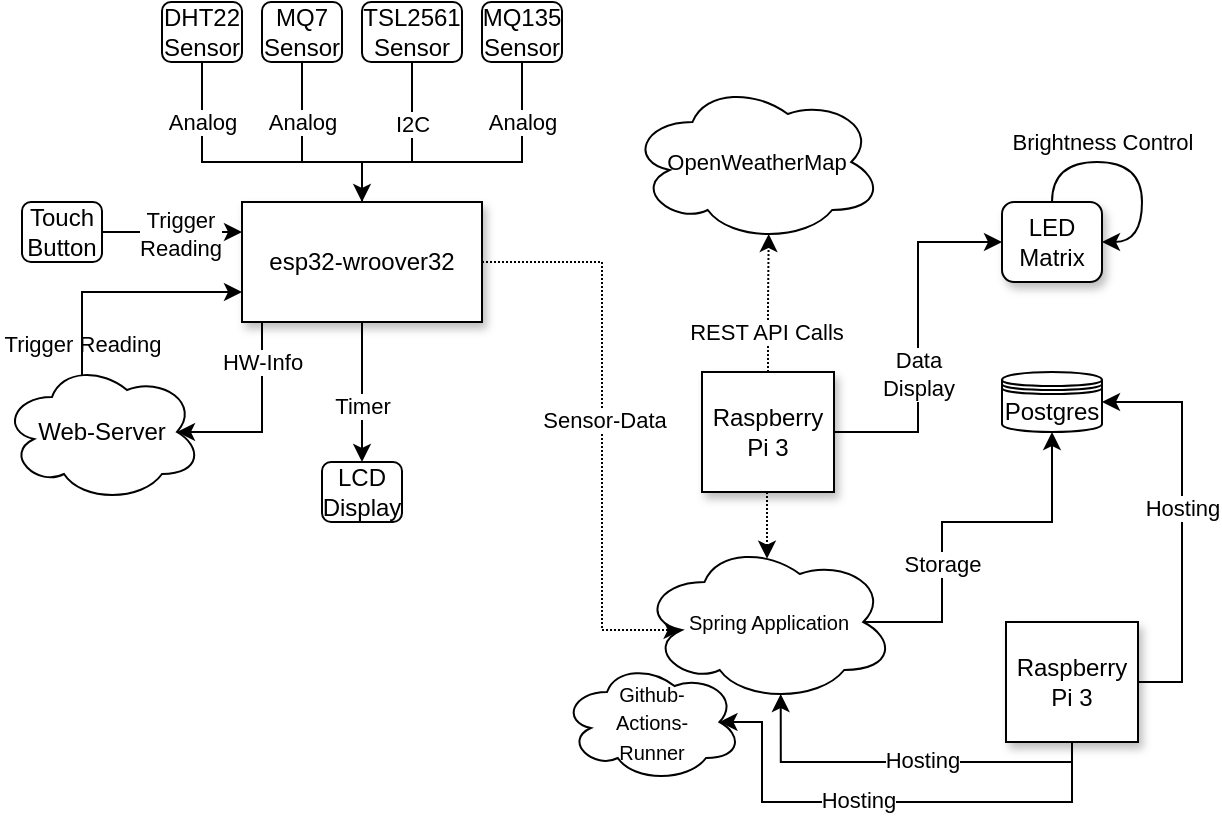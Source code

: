 <mxfile version="28.0.7">
  <diagram name="Seite-1" id="IE9IpigzB-XSyIbfN3Uv">
    <mxGraphModel dx="984" dy="520" grid="1" gridSize="10" guides="1" tooltips="1" connect="1" arrows="1" fold="1" page="1" pageScale="1" pageWidth="827" pageHeight="1169" math="0" shadow="0">
      <root>
        <mxCell id="0" />
        <mxCell id="1" parent="0" />
        <mxCell id="DrZL57TYYDfvQZiiDiuW-19" style="edgeStyle=orthogonalEdgeStyle;rounded=0;orthogonalLoop=1;jettySize=auto;html=1;entryX=0.5;entryY=0;entryDx=0;entryDy=0;" parent="1" source="DrZL57TYYDfvQZiiDiuW-6" target="DrZL57TYYDfvQZiiDiuW-18" edge="1">
          <mxGeometry relative="1" as="geometry" />
        </mxCell>
        <mxCell id="DrZL57TYYDfvQZiiDiuW-33" value="Timer" style="edgeLabel;html=1;align=center;verticalAlign=middle;resizable=0;points=[];" parent="DrZL57TYYDfvQZiiDiuW-19" vertex="1" connectable="0">
          <mxGeometry x="-0.624" y="1" relative="1" as="geometry">
            <mxPoint x="-1" y="29" as="offset" />
          </mxGeometry>
        </mxCell>
        <mxCell id="DrZL57TYYDfvQZiiDiuW-6" value="esp32-wroover32" style="rounded=0;whiteSpace=wrap;html=1;shadow=1;glass=0;" parent="1" vertex="1">
          <mxGeometry x="120" y="390" width="120" height="60" as="geometry" />
        </mxCell>
        <mxCell id="DrZL57TYYDfvQZiiDiuW-66" style="edgeStyle=orthogonalEdgeStyle;rounded=0;orthogonalLoop=1;jettySize=auto;html=1;endArrow=none;endFill=0;" parent="1" source="DrZL57TYYDfvQZiiDiuW-8" edge="1">
          <mxGeometry relative="1" as="geometry">
            <mxPoint x="180" y="390" as="targetPoint" />
            <Array as="points">
              <mxPoint x="205" y="370" />
              <mxPoint x="180" y="370" />
            </Array>
          </mxGeometry>
        </mxCell>
        <mxCell id="DrZL57TYYDfvQZiiDiuW-68" value="I2C" style="edgeLabel;html=1;align=center;verticalAlign=middle;resizable=0;points=[];" parent="DrZL57TYYDfvQZiiDiuW-66" vertex="1" connectable="0">
          <mxGeometry x="-0.592" relative="1" as="geometry">
            <mxPoint y="11" as="offset" />
          </mxGeometry>
        </mxCell>
        <mxCell id="DrZL57TYYDfvQZiiDiuW-8" value="TSL2561 Sensor" style="rounded=1;whiteSpace=wrap;html=1;" parent="1" vertex="1">
          <mxGeometry x="180" y="290" width="50" height="30" as="geometry" />
        </mxCell>
        <mxCell id="DrZL57TYYDfvQZiiDiuW-64" style="edgeStyle=orthogonalEdgeStyle;rounded=0;orthogonalLoop=1;jettySize=auto;html=1;entryX=0.5;entryY=0;entryDx=0;entryDy=0;" parent="1" source="DrZL57TYYDfvQZiiDiuW-9" target="DrZL57TYYDfvQZiiDiuW-6" edge="1">
          <mxGeometry relative="1" as="geometry">
            <Array as="points">
              <mxPoint x="100" y="370" />
              <mxPoint x="180" y="370" />
            </Array>
          </mxGeometry>
        </mxCell>
        <mxCell id="DrZL57TYYDfvQZiiDiuW-71" value="Analog" style="edgeLabel;html=1;align=center;verticalAlign=middle;resizable=0;points=[];" parent="DrZL57TYYDfvQZiiDiuW-64" vertex="1" connectable="0">
          <mxGeometry x="-0.789" relative="1" as="geometry">
            <mxPoint y="14" as="offset" />
          </mxGeometry>
        </mxCell>
        <mxCell id="DrZL57TYYDfvQZiiDiuW-9" value="DHT22 Sensor" style="rounded=1;whiteSpace=wrap;html=1;glass=0;" parent="1" vertex="1">
          <mxGeometry x="80" y="290" width="40" height="30" as="geometry" />
        </mxCell>
        <mxCell id="DrZL57TYYDfvQZiiDiuW-65" style="edgeStyle=orthogonalEdgeStyle;rounded=0;orthogonalLoop=1;jettySize=auto;html=1;entryX=0.5;entryY=0;entryDx=0;entryDy=0;endArrow=none;endFill=0;" parent="1" source="DrZL57TYYDfvQZiiDiuW-10" target="DrZL57TYYDfvQZiiDiuW-6" edge="1">
          <mxGeometry relative="1" as="geometry">
            <Array as="points">
              <mxPoint x="150" y="370" />
              <mxPoint x="180" y="370" />
            </Array>
          </mxGeometry>
        </mxCell>
        <mxCell id="DrZL57TYYDfvQZiiDiuW-70" value="Analog" style="edgeLabel;html=1;align=center;verticalAlign=middle;resizable=0;points=[];" parent="DrZL57TYYDfvQZiiDiuW-65" vertex="1" connectable="0">
          <mxGeometry x="-0.732" relative="1" as="geometry">
            <mxPoint y="16" as="offset" />
          </mxGeometry>
        </mxCell>
        <mxCell id="DrZL57TYYDfvQZiiDiuW-10" value="MQ7 Sensor" style="rounded=1;whiteSpace=wrap;html=1;" parent="1" vertex="1">
          <mxGeometry x="130" y="290" width="40" height="30" as="geometry" />
        </mxCell>
        <mxCell id="DrZL57TYYDfvQZiiDiuW-67" style="edgeStyle=orthogonalEdgeStyle;rounded=0;orthogonalLoop=1;jettySize=auto;html=1;entryX=0.5;entryY=0;entryDx=0;entryDy=0;endArrow=none;endFill=0;" parent="1" source="DrZL57TYYDfvQZiiDiuW-11" target="DrZL57TYYDfvQZiiDiuW-6" edge="1">
          <mxGeometry relative="1" as="geometry">
            <Array as="points">
              <mxPoint x="260" y="370" />
              <mxPoint x="180" y="370" />
            </Array>
          </mxGeometry>
        </mxCell>
        <mxCell id="DrZL57TYYDfvQZiiDiuW-69" value="Analog" style="edgeLabel;html=1;align=center;verticalAlign=middle;resizable=0;points=[];" parent="DrZL57TYYDfvQZiiDiuW-67" vertex="1" connectable="0">
          <mxGeometry x="-0.747" relative="1" as="geometry">
            <mxPoint y="11" as="offset" />
          </mxGeometry>
        </mxCell>
        <mxCell id="DrZL57TYYDfvQZiiDiuW-11" value="MQ135 Sensor" style="rounded=1;whiteSpace=wrap;html=1;" parent="1" vertex="1">
          <mxGeometry x="240" y="290" width="40" height="30" as="geometry" />
        </mxCell>
        <mxCell id="DrZL57TYYDfvQZiiDiuW-21" style="edgeStyle=orthogonalEdgeStyle;rounded=0;orthogonalLoop=1;jettySize=auto;html=1;entryX=0.25;entryY=1;entryDx=0;entryDy=0;exitX=0.875;exitY=0.5;exitDx=0;exitDy=0;exitPerimeter=0;endArrow=none;endFill=0;startArrow=classic;startFill=1;" parent="1" source="DrZL57TYYDfvQZiiDiuW-17" target="DrZL57TYYDfvQZiiDiuW-6" edge="1">
          <mxGeometry relative="1" as="geometry">
            <Array as="points">
              <mxPoint x="130" y="505" />
              <mxPoint x="130" y="450" />
            </Array>
          </mxGeometry>
        </mxCell>
        <mxCell id="DrZL57TYYDfvQZiiDiuW-25" value="Trigger Reading" style="edgeLabel;html=1;align=center;verticalAlign=middle;resizable=0;points=[];" parent="DrZL57TYYDfvQZiiDiuW-21" vertex="1" connectable="0">
          <mxGeometry x="0.502" y="-1" relative="1" as="geometry">
            <mxPoint x="-91" y="1" as="offset" />
          </mxGeometry>
        </mxCell>
        <mxCell id="DrZL57TYYDfvQZiiDiuW-17" value="Web-Server" style="ellipse;shape=cloud;whiteSpace=wrap;html=1;" parent="1" vertex="1">
          <mxGeometry y="470" width="100" height="70" as="geometry" />
        </mxCell>
        <mxCell id="DrZL57TYYDfvQZiiDiuW-18" value="LCD Display" style="rounded=1;whiteSpace=wrap;html=1;" parent="1" vertex="1">
          <mxGeometry x="160" y="520" width="40" height="30" as="geometry" />
        </mxCell>
        <mxCell id="DrZL57TYYDfvQZiiDiuW-20" style="edgeStyle=orthogonalEdgeStyle;rounded=0;orthogonalLoop=1;jettySize=auto;html=1;entryX=0.4;entryY=0.1;entryDx=0;entryDy=0;entryPerimeter=0;startArrow=classic;startFill=1;endArrow=none;endFill=0;exitX=0;exitY=0.75;exitDx=0;exitDy=0;" parent="1" source="DrZL57TYYDfvQZiiDiuW-6" target="DrZL57TYYDfvQZiiDiuW-17" edge="1">
          <mxGeometry relative="1" as="geometry">
            <Array as="points">
              <mxPoint x="40" y="435" />
            </Array>
          </mxGeometry>
        </mxCell>
        <mxCell id="DrZL57TYYDfvQZiiDiuW-24" value="HW-Info" style="edgeLabel;html=1;align=center;verticalAlign=middle;resizable=0;points=[];" parent="DrZL57TYYDfvQZiiDiuW-20" vertex="1" connectable="0">
          <mxGeometry x="-0.303" y="1" relative="1" as="geometry">
            <mxPoint x="52" y="34" as="offset" />
          </mxGeometry>
        </mxCell>
        <mxCell id="DrZL57TYYDfvQZiiDiuW-43" style="edgeStyle=orthogonalEdgeStyle;rounded=0;orthogonalLoop=1;jettySize=auto;html=1;entryX=0;entryY=0.5;entryDx=0;entryDy=0;" parent="1" source="DrZL57TYYDfvQZiiDiuW-29" target="DrZL57TYYDfvQZiiDiuW-42" edge="1">
          <mxGeometry relative="1" as="geometry" />
        </mxCell>
        <mxCell id="DrZL57TYYDfvQZiiDiuW-44" value="Data&lt;br&gt;Display" style="edgeLabel;html=1;align=center;verticalAlign=middle;resizable=0;points=[];" parent="DrZL57TYYDfvQZiiDiuW-43" vertex="1" connectable="0">
          <mxGeometry x="-0.2" relative="1" as="geometry">
            <mxPoint as="offset" />
          </mxGeometry>
        </mxCell>
        <mxCell id="DrZL57TYYDfvQZiiDiuW-37" style="edgeStyle=orthogonalEdgeStyle;rounded=0;orthogonalLoop=1;jettySize=auto;html=1;entryX=0.16;entryY=0.55;entryDx=0;entryDy=0;entryPerimeter=0;dashed=1;dashPattern=1 1;" parent="1" source="DrZL57TYYDfvQZiiDiuW-6" target="DrZL57TYYDfvQZiiDiuW-46" edge="1">
          <mxGeometry relative="1" as="geometry">
            <mxPoint x="326.42" y="479.5" as="targetPoint" />
            <Array as="points">
              <mxPoint x="300" y="420" />
              <mxPoint x="300" y="604" />
            </Array>
          </mxGeometry>
        </mxCell>
        <mxCell id="DrZL57TYYDfvQZiiDiuW-38" value="Sensor-Data" style="edgeLabel;html=1;align=center;verticalAlign=middle;resizable=0;points=[];" parent="DrZL57TYYDfvQZiiDiuW-37" vertex="1" connectable="0">
          <mxGeometry x="-0.024" y="1" relative="1" as="geometry">
            <mxPoint as="offset" />
          </mxGeometry>
        </mxCell>
        <mxCell id="DrZL57TYYDfvQZiiDiuW-42" value="LED Matrix" style="rounded=1;whiteSpace=wrap;html=1;shadow=1;glass=0;" parent="1" vertex="1">
          <mxGeometry x="500" y="390" width="50" height="40" as="geometry" />
        </mxCell>
        <mxCell id="DrZL57TYYDfvQZiiDiuW-48" style="edgeStyle=orthogonalEdgeStyle;rounded=0;orthogonalLoop=1;jettySize=auto;html=1;entryX=1;entryY=0.5;entryDx=0;entryDy=0;exitX=1;exitY=0.5;exitDx=0;exitDy=0;" parent="1" source="DrZL57TYYDfvQZiiDiuW-45" target="DrZL57TYYDfvQZiiDiuW-47" edge="1">
          <mxGeometry relative="1" as="geometry">
            <Array as="points">
              <mxPoint x="590" y="630" />
              <mxPoint x="590" y="490" />
            </Array>
          </mxGeometry>
        </mxCell>
        <mxCell id="DrZL57TYYDfvQZiiDiuW-49" value="Hosting" style="edgeLabel;html=1;align=center;verticalAlign=middle;resizable=0;points=[];" parent="DrZL57TYYDfvQZiiDiuW-48" vertex="1" connectable="0">
          <mxGeometry x="0.083" relative="1" as="geometry">
            <mxPoint as="offset" />
          </mxGeometry>
        </mxCell>
        <mxCell id="hcUwqgFLqGYo4rDecmvD-2" style="edgeStyle=orthogonalEdgeStyle;rounded=0;orthogonalLoop=1;jettySize=auto;html=1;entryX=0.875;entryY=0.5;entryDx=0;entryDy=0;entryPerimeter=0;" edge="1" parent="1" source="DrZL57TYYDfvQZiiDiuW-45" target="hcUwqgFLqGYo4rDecmvD-1">
          <mxGeometry relative="1" as="geometry">
            <mxPoint x="460" y="710" as="targetPoint" />
            <Array as="points">
              <mxPoint x="535" y="690" />
              <mxPoint x="380" y="690" />
              <mxPoint x="380" y="650" />
            </Array>
          </mxGeometry>
        </mxCell>
        <mxCell id="hcUwqgFLqGYo4rDecmvD-3" value="Hosting" style="edgeLabel;html=1;align=center;verticalAlign=middle;resizable=0;points=[];" vertex="1" connectable="0" parent="hcUwqgFLqGYo4rDecmvD-2">
          <mxGeometry x="0.157" y="1" relative="1" as="geometry">
            <mxPoint x="5" y="-2" as="offset" />
          </mxGeometry>
        </mxCell>
        <mxCell id="DrZL57TYYDfvQZiiDiuW-45" value="Raspberry Pi 3" style="rounded=0;whiteSpace=wrap;html=1;shadow=1;glass=0;" parent="1" vertex="1">
          <mxGeometry x="502" y="600" width="66" height="60" as="geometry" />
        </mxCell>
        <mxCell id="DrZL57TYYDfvQZiiDiuW-52" style="edgeStyle=orthogonalEdgeStyle;rounded=0;orthogonalLoop=1;jettySize=auto;html=1;exitX=0.875;exitY=0.5;exitDx=0;exitDy=0;exitPerimeter=0;entryX=0.5;entryY=1;entryDx=0;entryDy=0;startArrow=none;startFill=0;" parent="1" source="DrZL57TYYDfvQZiiDiuW-46" target="DrZL57TYYDfvQZiiDiuW-47" edge="1">
          <mxGeometry relative="1" as="geometry">
            <Array as="points">
              <mxPoint x="470" y="600" />
              <mxPoint x="470" y="550" />
              <mxPoint x="525" y="550" />
            </Array>
          </mxGeometry>
        </mxCell>
        <mxCell id="DrZL57TYYDfvQZiiDiuW-53" value="Storage" style="edgeLabel;html=1;align=center;verticalAlign=middle;resizable=0;points=[];" parent="DrZL57TYYDfvQZiiDiuW-52" vertex="1" connectable="0">
          <mxGeometry x="0.574" y="1" relative="1" as="geometry">
            <mxPoint x="-54" y="25" as="offset" />
          </mxGeometry>
        </mxCell>
        <mxCell id="DrZL57TYYDfvQZiiDiuW-46" value="&lt;font style=&quot;font-size: 10px;&quot;&gt;Spring Application&lt;/font&gt;" style="ellipse;shape=cloud;whiteSpace=wrap;html=1;" parent="1" vertex="1">
          <mxGeometry x="319.5" y="560" width="127" height="80" as="geometry" />
        </mxCell>
        <mxCell id="DrZL57TYYDfvQZiiDiuW-47" value="Postgres" style="shape=datastore;whiteSpace=wrap;html=1;" parent="1" vertex="1">
          <mxGeometry x="500" y="475" width="50" height="30" as="geometry" />
        </mxCell>
        <mxCell id="DrZL57TYYDfvQZiiDiuW-50" style="edgeStyle=orthogonalEdgeStyle;rounded=0;orthogonalLoop=1;jettySize=auto;html=1;entryX=0.55;entryY=0.95;entryDx=0;entryDy=0;entryPerimeter=0;exitX=0.5;exitY=1;exitDx=0;exitDy=0;" parent="1" source="DrZL57TYYDfvQZiiDiuW-45" target="DrZL57TYYDfvQZiiDiuW-46" edge="1">
          <mxGeometry relative="1" as="geometry">
            <Array as="points">
              <mxPoint x="535" y="670" />
              <mxPoint x="389" y="670" />
            </Array>
          </mxGeometry>
        </mxCell>
        <mxCell id="DrZL57TYYDfvQZiiDiuW-51" value="Hosting" style="edgeLabel;html=1;align=center;verticalAlign=middle;resizable=0;points=[];" parent="DrZL57TYYDfvQZiiDiuW-50" vertex="1" connectable="0">
          <mxGeometry x="-0.593" y="-1" relative="1" as="geometry">
            <mxPoint x="-47" as="offset" />
          </mxGeometry>
        </mxCell>
        <mxCell id="DrZL57TYYDfvQZiiDiuW-57" style="edgeStyle=orthogonalEdgeStyle;rounded=0;orthogonalLoop=1;jettySize=auto;html=1;entryX=1;entryY=0.5;entryDx=0;entryDy=0;curved=1;" parent="1" source="DrZL57TYYDfvQZiiDiuW-42" target="DrZL57TYYDfvQZiiDiuW-42" edge="1">
          <mxGeometry relative="1" as="geometry" />
        </mxCell>
        <mxCell id="DrZL57TYYDfvQZiiDiuW-58" value="Brightness Control" style="edgeLabel;html=1;align=center;verticalAlign=middle;resizable=0;points=[];" parent="DrZL57TYYDfvQZiiDiuW-57" vertex="1" connectable="0">
          <mxGeometry x="-0.126" y="-1" relative="1" as="geometry">
            <mxPoint x="-10" y="-11" as="offset" />
          </mxGeometry>
        </mxCell>
        <mxCell id="DrZL57TYYDfvQZiiDiuW-60" style="edgeStyle=orthogonalEdgeStyle;rounded=0;orthogonalLoop=1;jettySize=auto;html=1;entryX=0;entryY=0.25;entryDx=0;entryDy=0;" parent="1" source="DrZL57TYYDfvQZiiDiuW-59" target="DrZL57TYYDfvQZiiDiuW-6" edge="1">
          <mxGeometry relative="1" as="geometry" />
        </mxCell>
        <mxCell id="DrZL57TYYDfvQZiiDiuW-61" value="Trigger&lt;br&gt;Reading" style="edgeLabel;html=1;align=center;verticalAlign=middle;resizable=0;points=[];" parent="DrZL57TYYDfvQZiiDiuW-60" vertex="1" connectable="0">
          <mxGeometry x="0.12" y="-1" relative="1" as="geometry">
            <mxPoint as="offset" />
          </mxGeometry>
        </mxCell>
        <mxCell id="DrZL57TYYDfvQZiiDiuW-59" value="Touch&lt;br&gt;Button" style="rounded=1;whiteSpace=wrap;html=1;glass=0;" parent="1" vertex="1">
          <mxGeometry x="10" y="390" width="40" height="30" as="geometry" />
        </mxCell>
        <mxCell id="DrZL57TYYDfvQZiiDiuW-72" value="&lt;font style=&quot;font-size: 11px;&quot;&gt;OpenWeatherMap&lt;/font&gt;" style="ellipse;shape=cloud;whiteSpace=wrap;html=1;" parent="1" vertex="1">
          <mxGeometry x="313.5" y="330" width="127" height="80" as="geometry" />
        </mxCell>
        <mxCell id="DrZL57TYYDfvQZiiDiuW-73" style="edgeStyle=orthogonalEdgeStyle;rounded=0;orthogonalLoop=1;jettySize=auto;html=1;dashed=1;dashPattern=1 1;entryX=0.55;entryY=0.95;entryDx=0;entryDy=0;entryPerimeter=0;exitX=0.5;exitY=0;exitDx=0;exitDy=0;" parent="1" source="DrZL57TYYDfvQZiiDiuW-29" target="DrZL57TYYDfvQZiiDiuW-72" edge="1">
          <mxGeometry relative="1" as="geometry">
            <mxPoint x="360" y="280" as="targetPoint" />
            <Array as="points" />
            <mxPoint x="360" y="400" as="sourcePoint" />
          </mxGeometry>
        </mxCell>
        <mxCell id="DrZL57TYYDfvQZiiDiuW-74" value="REST API Calls" style="edgeLabel;html=1;align=center;verticalAlign=middle;resizable=0;points=[];" parent="DrZL57TYYDfvQZiiDiuW-73" vertex="1" connectable="0">
          <mxGeometry x="-0.417" y="1" relative="1" as="geometry">
            <mxPoint as="offset" />
          </mxGeometry>
        </mxCell>
        <mxCell id="hcUwqgFLqGYo4rDecmvD-1" value="&lt;div&gt;&lt;font style=&quot;font-size: 10px;&quot;&gt;Github-&lt;br&gt;Actions-&lt;br&gt;Runner&lt;/font&gt;&lt;/div&gt;" style="ellipse;shape=cloud;whiteSpace=wrap;html=1;" vertex="1" parent="1">
          <mxGeometry x="280" y="620" width="90" height="60" as="geometry" />
        </mxCell>
        <mxCell id="hcUwqgFLqGYo4rDecmvD-4" value="" style="edgeStyle=orthogonalEdgeStyle;rounded=0;orthogonalLoop=1;jettySize=auto;html=1;entryX=0.5;entryY=1;entryDx=0;entryDy=0;dashed=1;dashPattern=1 1;startArrow=classic;startFill=1;endArrow=none;endFill=0;exitX=0.496;exitY=0.104;exitDx=0;exitDy=0;exitPerimeter=0;" edge="1" parent="1" source="DrZL57TYYDfvQZiiDiuW-46" target="DrZL57TYYDfvQZiiDiuW-29">
          <mxGeometry relative="1" as="geometry">
            <mxPoint x="382" y="568" as="sourcePoint" />
            <mxPoint x="383" y="380" as="targetPoint" />
            <Array as="points">
              <mxPoint x="382" y="530" />
              <mxPoint x="383" y="530" />
            </Array>
          </mxGeometry>
        </mxCell>
        <mxCell id="DrZL57TYYDfvQZiiDiuW-29" value="Raspberry Pi 3" style="rounded=0;whiteSpace=wrap;html=1;shadow=1;glass=0;" parent="1" vertex="1">
          <mxGeometry x="350" y="475" width="66" height="60" as="geometry" />
        </mxCell>
      </root>
    </mxGraphModel>
  </diagram>
</mxfile>

